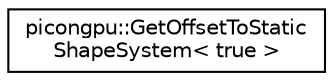 digraph "Graphical Class Hierarchy"
{
 // LATEX_PDF_SIZE
  edge [fontname="Helvetica",fontsize="10",labelfontname="Helvetica",labelfontsize="10"];
  node [fontname="Helvetica",fontsize="10",shape=record];
  rankdir="LR";
  Node0 [label="picongpu::GetOffsetToStatic\lShapeSystem\< true \>",height=0.2,width=0.4,color="black", fillcolor="white", style="filled",URL="$structpicongpu_1_1_get_offset_to_static_shape_system_3_01true_01_4.html",tooltip="Offset calculation for even support."];
}
